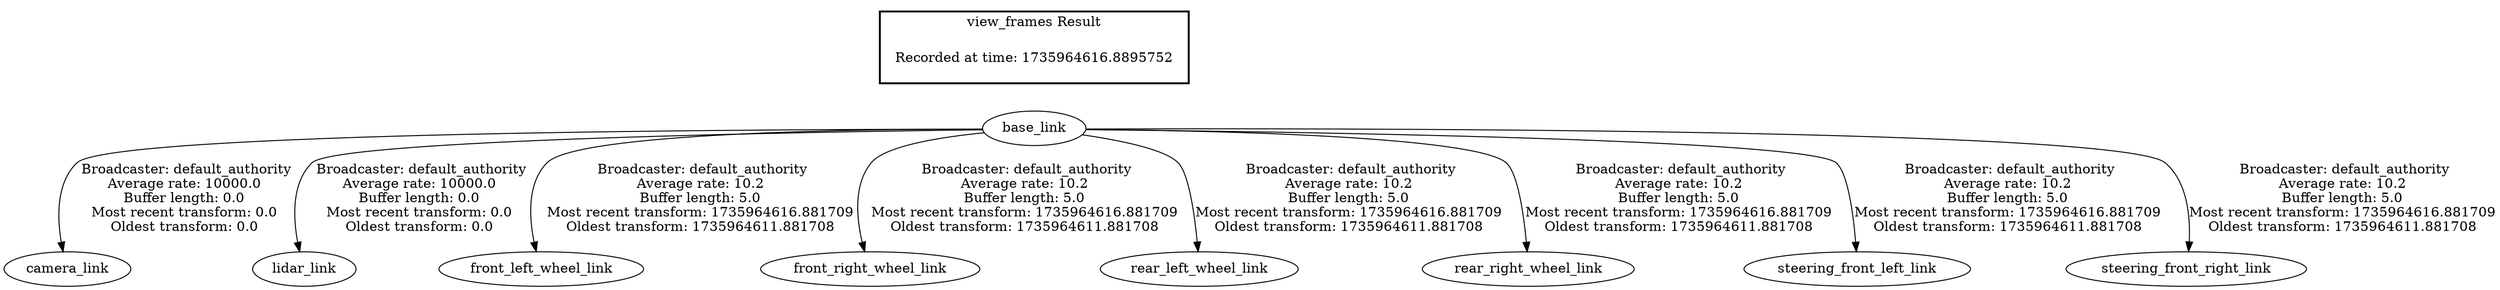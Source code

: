 digraph G {
"base_link" -> "camera_link"[label=" Broadcaster: default_authority\nAverage rate: 10000.0\nBuffer length: 0.0\nMost recent transform: 0.0\nOldest transform: 0.0\n"];
"base_link" -> "lidar_link"[label=" Broadcaster: default_authority\nAverage rate: 10000.0\nBuffer length: 0.0\nMost recent transform: 0.0\nOldest transform: 0.0\n"];
"base_link" -> "front_left_wheel_link"[label=" Broadcaster: default_authority\nAverage rate: 10.2\nBuffer length: 5.0\nMost recent transform: 1735964616.881709\nOldest transform: 1735964611.881708\n"];
"base_link" -> "front_right_wheel_link"[label=" Broadcaster: default_authority\nAverage rate: 10.2\nBuffer length: 5.0\nMost recent transform: 1735964616.881709\nOldest transform: 1735964611.881708\n"];
"base_link" -> "rear_left_wheel_link"[label=" Broadcaster: default_authority\nAverage rate: 10.2\nBuffer length: 5.0\nMost recent transform: 1735964616.881709\nOldest transform: 1735964611.881708\n"];
"base_link" -> "rear_right_wheel_link"[label=" Broadcaster: default_authority\nAverage rate: 10.2\nBuffer length: 5.0\nMost recent transform: 1735964616.881709\nOldest transform: 1735964611.881708\n"];
"base_link" -> "steering_front_left_link"[label=" Broadcaster: default_authority\nAverage rate: 10.2\nBuffer length: 5.0\nMost recent transform: 1735964616.881709\nOldest transform: 1735964611.881708\n"];
"base_link" -> "steering_front_right_link"[label=" Broadcaster: default_authority\nAverage rate: 10.2\nBuffer length: 5.0\nMost recent transform: 1735964616.881709\nOldest transform: 1735964611.881708\n"];
edge [style=invis];
 subgraph cluster_legend { style=bold; color=black; label ="view_frames Result";
"Recorded at time: 1735964616.8895752"[ shape=plaintext ] ;
}->"base_link";
}